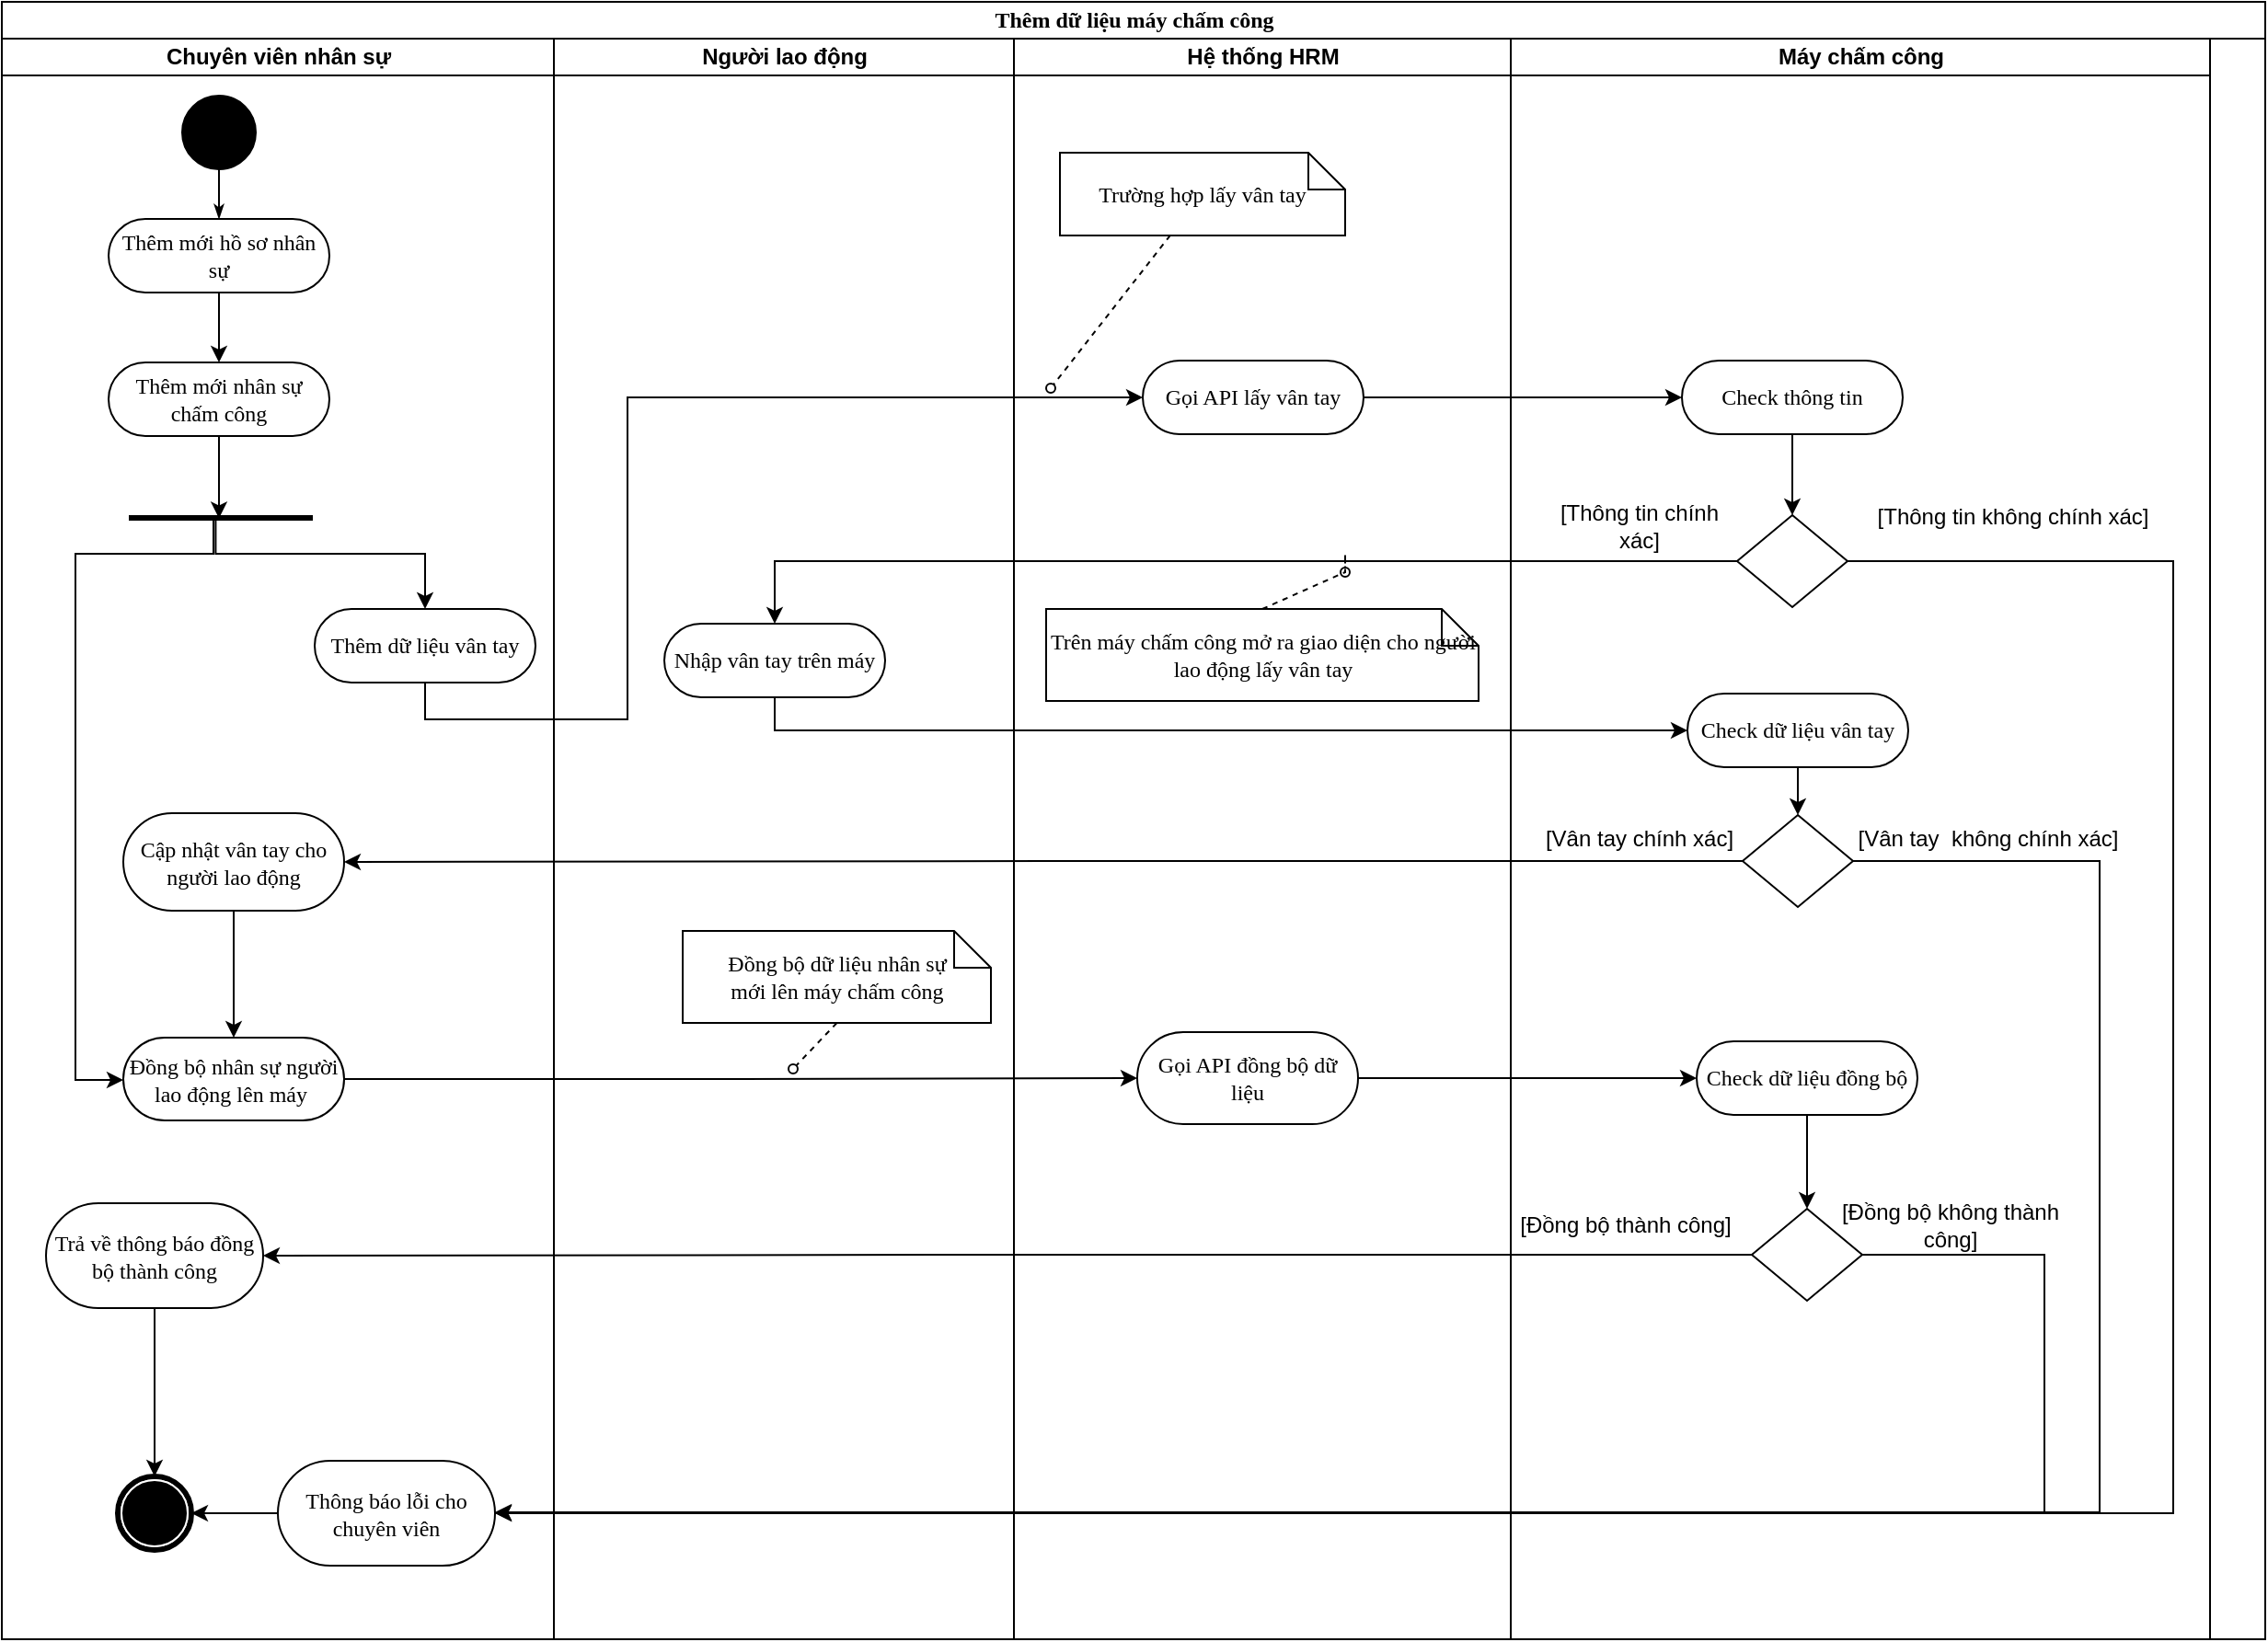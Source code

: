 <mxfile version="16.2.1" type="github" pages="3">
  <diagram id="0-UGGsQzGlZmccWo3gSc" name="Add">
    <mxGraphModel dx="1378" dy="656" grid="1" gridSize="10" guides="1" tooltips="1" connect="1" arrows="1" fold="1" page="1" pageScale="1" pageWidth="827" pageHeight="1169" math="0" shadow="0">
      <root>
        <mxCell id="qMKijY36MhwKj8h1XEW6-0" />
        <mxCell id="qMKijY36MhwKj8h1XEW6-1" parent="qMKijY36MhwKj8h1XEW6-0" />
        <mxCell id="2c7el1293vIFj7M8IKWv-0" value="Thêm dữ liệu máy chấm công" style="swimlane;html=1;childLayout=stackLayout;startSize=20;rounded=0;shadow=0;comic=0;labelBackgroundColor=none;strokeWidth=1;fontFamily=Verdana;fontSize=12;align=center;" vertex="1" parent="qMKijY36MhwKj8h1XEW6-1">
          <mxGeometry x="50" y="30" width="1230" height="890" as="geometry" />
        </mxCell>
        <mxCell id="2c7el1293vIFj7M8IKWv-1" value="Chuyên viên nhân sự" style="swimlane;html=1;startSize=20;" vertex="1" parent="2c7el1293vIFj7M8IKWv-0">
          <mxGeometry y="20" width="300" height="870" as="geometry" />
        </mxCell>
        <mxCell id="2c7el1293vIFj7M8IKWv-35" value="" style="ellipse;whiteSpace=wrap;html=1;rounded=0;shadow=0;comic=0;labelBackgroundColor=none;strokeWidth=1;fillColor=#000000;fontFamily=Verdana;fontSize=12;align=center;" vertex="1" parent="2c7el1293vIFj7M8IKWv-1">
          <mxGeometry x="98" y="31" width="40" height="40" as="geometry" />
        </mxCell>
        <mxCell id="2c7el1293vIFj7M8IKWv-64" style="edgeStyle=orthogonalEdgeStyle;rounded=0;orthogonalLoop=1;jettySize=auto;html=1;entryX=0.5;entryY=0;entryDx=0;entryDy=0;" edge="1" parent="2c7el1293vIFj7M8IKWv-1" source="2c7el1293vIFj7M8IKWv-36" target="2c7el1293vIFj7M8IKWv-63">
          <mxGeometry relative="1" as="geometry" />
        </mxCell>
        <mxCell id="2c7el1293vIFj7M8IKWv-36" value="Thêm mới hồ sơ nhân sự" style="rounded=1;whiteSpace=wrap;html=1;shadow=0;comic=0;labelBackgroundColor=none;strokeWidth=1;fontFamily=Verdana;fontSize=12;align=center;arcSize=50;" vertex="1" parent="2c7el1293vIFj7M8IKWv-1">
          <mxGeometry x="58" y="98" width="120" height="40" as="geometry" />
        </mxCell>
        <mxCell id="2c7el1293vIFj7M8IKWv-34" style="edgeStyle=orthogonalEdgeStyle;rounded=0;html=1;labelBackgroundColor=none;startArrow=none;startFill=0;startSize=5;endArrow=classicThin;endFill=1;endSize=5;jettySize=auto;orthogonalLoop=1;strokeWidth=1;fontFamily=Verdana;fontSize=12" edge="1" parent="2c7el1293vIFj7M8IKWv-1" source="2c7el1293vIFj7M8IKWv-35" target="2c7el1293vIFj7M8IKWv-36">
          <mxGeometry relative="1" as="geometry" />
        </mxCell>
        <mxCell id="I70B5gRinSRYeHbSVZLM-3" style="edgeStyle=orthogonalEdgeStyle;rounded=0;orthogonalLoop=1;jettySize=auto;html=1;entryX=0.49;entryY=0.714;entryDx=0;entryDy=0;entryPerimeter=0;labelBackgroundColor=none;labelBorderColor=none;" edge="1" parent="2c7el1293vIFj7M8IKWv-1" source="2c7el1293vIFj7M8IKWv-63" target="HSwUV9XWWr3Dz0N6sbyV-0">
          <mxGeometry relative="1" as="geometry" />
        </mxCell>
        <mxCell id="2c7el1293vIFj7M8IKWv-63" value="Thêm mới nhân sự chấm công" style="rounded=1;whiteSpace=wrap;html=1;shadow=0;comic=0;labelBackgroundColor=none;strokeWidth=1;fontFamily=Verdana;fontSize=12;align=center;arcSize=50;" vertex="1" parent="2c7el1293vIFj7M8IKWv-1">
          <mxGeometry x="58" y="176" width="120" height="40" as="geometry" />
        </mxCell>
        <mxCell id="2c7el1293vIFj7M8IKWv-50" value="" style="shape=mxgraph.bpmn.shape;html=1;verticalLabelPosition=bottom;labelBackgroundColor=#ffffff;verticalAlign=top;perimeter=ellipsePerimeter;outline=end;symbol=terminate;rounded=0;shadow=0;comic=0;strokeWidth=1;fontFamily=Verdana;fontSize=12;align=center;" vertex="1" parent="2c7el1293vIFj7M8IKWv-1">
          <mxGeometry x="63" y="781.5" width="40" height="40" as="geometry" />
        </mxCell>
        <mxCell id="2c7el1293vIFj7M8IKWv-175" value="Đồng bộ nhân sự người lao động lên máy&amp;nbsp;" style="rounded=1;whiteSpace=wrap;html=1;shadow=0;comic=0;labelBackgroundColor=none;strokeWidth=1;fontFamily=Verdana;fontSize=12;align=center;arcSize=50;" vertex="1" parent="2c7el1293vIFj7M8IKWv-1">
          <mxGeometry x="66" y="543" width="120" height="45" as="geometry" />
        </mxCell>
        <mxCell id="2c7el1293vIFj7M8IKWv-207" style="edgeStyle=orthogonalEdgeStyle;rounded=0;orthogonalLoop=1;jettySize=auto;html=1;" edge="1" parent="2c7el1293vIFj7M8IKWv-1" source="2c7el1293vIFj7M8IKWv-192" target="2c7el1293vIFj7M8IKWv-50">
          <mxGeometry relative="1" as="geometry" />
        </mxCell>
        <mxCell id="2c7el1293vIFj7M8IKWv-192" value="Trả về thông báo đồng bộ thành công" style="rounded=1;whiteSpace=wrap;html=1;shadow=0;comic=0;labelBackgroundColor=none;strokeWidth=1;fontFamily=Verdana;fontSize=12;align=center;arcSize=50;" vertex="1" parent="2c7el1293vIFj7M8IKWv-1">
          <mxGeometry x="24" y="633" width="118" height="57" as="geometry" />
        </mxCell>
        <mxCell id="2c7el1293vIFj7M8IKWv-196" style="edgeStyle=orthogonalEdgeStyle;rounded=0;orthogonalLoop=1;jettySize=auto;html=1;" edge="1" parent="2c7el1293vIFj7M8IKWv-1" source="2c7el1293vIFj7M8IKWv-194" target="2c7el1293vIFj7M8IKWv-175">
          <mxGeometry relative="1" as="geometry" />
        </mxCell>
        <mxCell id="2c7el1293vIFj7M8IKWv-194" value="Cập nhật vân tay cho người lao động" style="rounded=1;whiteSpace=wrap;html=1;shadow=0;comic=0;labelBackgroundColor=none;strokeWidth=1;fontFamily=Verdana;fontSize=12;align=center;arcSize=50;" vertex="1" parent="2c7el1293vIFj7M8IKWv-1">
          <mxGeometry x="66" y="421" width="120" height="53" as="geometry" />
        </mxCell>
        <mxCell id="2c7el1293vIFj7M8IKWv-206" style="edgeStyle=orthogonalEdgeStyle;rounded=0;orthogonalLoop=1;jettySize=auto;html=1;entryX=1;entryY=0.5;entryDx=0;entryDy=0;" edge="1" parent="2c7el1293vIFj7M8IKWv-1" source="2c7el1293vIFj7M8IKWv-198" target="2c7el1293vIFj7M8IKWv-50">
          <mxGeometry relative="1" as="geometry" />
        </mxCell>
        <mxCell id="2c7el1293vIFj7M8IKWv-198" value="Thông báo lỗi cho chuyên viên" style="rounded=1;whiteSpace=wrap;html=1;shadow=0;comic=0;labelBackgroundColor=none;strokeWidth=1;fontFamily=Verdana;fontSize=12;align=center;arcSize=50;" vertex="1" parent="2c7el1293vIFj7M8IKWv-1">
          <mxGeometry x="150" y="773" width="118" height="57" as="geometry" />
        </mxCell>
        <mxCell id="I70B5gRinSRYeHbSVZLM-1" style="edgeStyle=orthogonalEdgeStyle;rounded=0;orthogonalLoop=1;jettySize=auto;html=1;labelBackgroundColor=none;labelBorderColor=none;exitX=0.472;exitY=0.485;exitDx=0;exitDy=0;exitPerimeter=0;" edge="1" parent="2c7el1293vIFj7M8IKWv-1" source="HSwUV9XWWr3Dz0N6sbyV-0" target="I70B5gRinSRYeHbSVZLM-0">
          <mxGeometry relative="1" as="geometry">
            <mxPoint x="130" y="290" as="sourcePoint" />
            <Array as="points">
              <mxPoint x="117" y="280" />
              <mxPoint x="230" y="280" />
            </Array>
          </mxGeometry>
        </mxCell>
        <mxCell id="I70B5gRinSRYeHbSVZLM-2" style="edgeStyle=orthogonalEdgeStyle;rounded=0;orthogonalLoop=1;jettySize=auto;html=1;labelBackgroundColor=none;labelBorderColor=none;exitX=0.445;exitY=1;exitDx=0;exitDy=0;exitPerimeter=0;" edge="1" parent="2c7el1293vIFj7M8IKWv-1" source="HSwUV9XWWr3Dz0N6sbyV-0" target="2c7el1293vIFj7M8IKWv-175">
          <mxGeometry relative="1" as="geometry">
            <Array as="points">
              <mxPoint x="115" y="280" />
              <mxPoint x="40" y="280" />
              <mxPoint x="40" y="566" />
            </Array>
          </mxGeometry>
        </mxCell>
        <mxCell id="HSwUV9XWWr3Dz0N6sbyV-0" value="" style="line;strokeWidth=3;fillColor=none;align=left;verticalAlign=middle;spacingTop=-1;spacingLeft=3;spacingRight=3;rotatable=0;labelPosition=right;points=[];portConstraint=eastwest;" vertex="1" parent="2c7el1293vIFj7M8IKWv-1">
          <mxGeometry x="69" y="260" width="100" height="1" as="geometry" />
        </mxCell>
        <mxCell id="I70B5gRinSRYeHbSVZLM-0" value="Thêm dữ liệu vân tay" style="rounded=1;whiteSpace=wrap;html=1;shadow=0;comic=0;labelBackgroundColor=none;strokeWidth=1;fontFamily=Verdana;fontSize=12;align=center;arcSize=50;" vertex="1" parent="2c7el1293vIFj7M8IKWv-1">
          <mxGeometry x="170" y="310" width="120" height="40" as="geometry" />
        </mxCell>
        <mxCell id="2c7el1293vIFj7M8IKWv-33" value="Người lao động" style="swimlane;html=1;startSize=20;" vertex="1" parent="2c7el1293vIFj7M8IKWv-0">
          <mxGeometry x="300" y="20" width="250" height="870" as="geometry" />
        </mxCell>
        <mxCell id="2c7el1293vIFj7M8IKWv-150" value="Nhập vân tay trên máy" style="rounded=1;whiteSpace=wrap;html=1;shadow=0;comic=0;labelBackgroundColor=none;strokeWidth=1;fontFamily=Verdana;fontSize=12;align=center;arcSize=50;" vertex="1" parent="2c7el1293vIFj7M8IKWv-33">
          <mxGeometry x="60" y="318" width="120" height="40" as="geometry" />
        </mxCell>
        <mxCell id="2c7el1293vIFj7M8IKWv-186" value="Đồng bộ dữ liệu nhân sự &lt;br&gt;mới lên máy chấm công" style="shape=note;whiteSpace=wrap;html=1;rounded=0;shadow=0;comic=0;labelBackgroundColor=none;strokeWidth=1;fontFamily=Verdana;fontSize=12;align=center;size=20;" vertex="1" parent="2c7el1293vIFj7M8IKWv-33">
          <mxGeometry x="70" y="485" width="167.5" height="50" as="geometry" />
        </mxCell>
        <mxCell id="2c7el1293vIFj7M8IKWv-65" value="Hệ thống HRM" style="swimlane;html=1;startSize=20;" vertex="1" parent="2c7el1293vIFj7M8IKWv-0">
          <mxGeometry x="550" y="20" width="270" height="870" as="geometry" />
        </mxCell>
        <mxCell id="2c7el1293vIFj7M8IKWv-78" value="Gọi API lấy vân tay" style="rounded=1;whiteSpace=wrap;html=1;shadow=0;comic=0;labelBackgroundColor=none;strokeWidth=1;fontFamily=Verdana;fontSize=12;align=center;arcSize=50;" vertex="1" parent="2c7el1293vIFj7M8IKWv-65">
          <mxGeometry x="70" y="175" width="120" height="40" as="geometry" />
        </mxCell>
        <mxCell id="2c7el1293vIFj7M8IKWv-93" value="Trường hợp lấy vân tay" style="shape=note;whiteSpace=wrap;html=1;rounded=0;shadow=0;comic=0;labelBackgroundColor=none;strokeWidth=1;fontFamily=Verdana;fontSize=12;align=center;size=20;" vertex="1" parent="2c7el1293vIFj7M8IKWv-65">
          <mxGeometry x="25" y="62" width="155" height="45" as="geometry" />
        </mxCell>
        <mxCell id="2c7el1293vIFj7M8IKWv-162" value="Trên máy chấm công mở ra giao diện cho người lao động lấy vân tay" style="shape=note;whiteSpace=wrap;html=1;rounded=0;shadow=0;comic=0;labelBackgroundColor=none;strokeWidth=1;fontFamily=Verdana;fontSize=12;align=center;size=20;" vertex="1" parent="2c7el1293vIFj7M8IKWv-65">
          <mxGeometry x="17.5" y="310" width="235" height="50" as="geometry" />
        </mxCell>
        <mxCell id="2c7el1293vIFj7M8IKWv-179" value="Gọi API đồng bộ dữ liệu" style="rounded=1;whiteSpace=wrap;html=1;shadow=0;comic=0;labelBackgroundColor=none;strokeWidth=1;fontFamily=Verdana;fontSize=12;align=center;arcSize=50;" vertex="1" parent="2c7el1293vIFj7M8IKWv-65">
          <mxGeometry x="67" y="540" width="120" height="50" as="geometry" />
        </mxCell>
        <mxCell id="2c7el1293vIFj7M8IKWv-92" style="edgeStyle=orthogonalEdgeStyle;rounded=0;orthogonalLoop=1;jettySize=auto;html=1;entryX=0;entryY=0.5;entryDx=0;entryDy=0;exitX=0.5;exitY=1;exitDx=0;exitDy=0;" edge="1" parent="2c7el1293vIFj7M8IKWv-0" source="I70B5gRinSRYeHbSVZLM-0" target="2c7el1293vIFj7M8IKWv-78">
          <mxGeometry relative="1" as="geometry">
            <Array as="points">
              <mxPoint x="230" y="390" />
              <mxPoint x="340" y="390" />
              <mxPoint x="340" y="215" />
            </Array>
          </mxGeometry>
        </mxCell>
        <mxCell id="2c7el1293vIFj7M8IKWv-148" style="edgeStyle=orthogonalEdgeStyle;rounded=0;orthogonalLoop=1;jettySize=auto;html=1;entryX=0;entryY=0.5;entryDx=0;entryDy=0;" edge="1" parent="2c7el1293vIFj7M8IKWv-0" source="2c7el1293vIFj7M8IKWv-78" target="2c7el1293vIFj7M8IKWv-146">
          <mxGeometry relative="1" as="geometry" />
        </mxCell>
        <mxCell id="2c7el1293vIFj7M8IKWv-151" style="edgeStyle=orthogonalEdgeStyle;rounded=0;orthogonalLoop=1;jettySize=auto;html=1;entryX=0.5;entryY=0;entryDx=0;entryDy=0;" edge="1" parent="2c7el1293vIFj7M8IKWv-0" source="2c7el1293vIFj7M8IKWv-147" target="2c7el1293vIFj7M8IKWv-150">
          <mxGeometry relative="1" as="geometry">
            <mxPoint x="480" y="365" as="targetPoint" />
          </mxGeometry>
        </mxCell>
        <mxCell id="2c7el1293vIFj7M8IKWv-168" style="edgeStyle=orthogonalEdgeStyle;rounded=0;orthogonalLoop=1;jettySize=auto;html=1;" edge="1" parent="2c7el1293vIFj7M8IKWv-0" source="2c7el1293vIFj7M8IKWv-164" target="2c7el1293vIFj7M8IKWv-194">
          <mxGeometry relative="1" as="geometry">
            <mxPoint x="190" y="467" as="targetPoint" />
          </mxGeometry>
        </mxCell>
        <mxCell id="2c7el1293vIFj7M8IKWv-172" style="edgeStyle=orthogonalEdgeStyle;rounded=0;orthogonalLoop=1;jettySize=auto;html=1;exitX=1;exitY=0.5;exitDx=0;exitDy=0;" edge="1" parent="2c7el1293vIFj7M8IKWv-0" source="2c7el1293vIFj7M8IKWv-164">
          <mxGeometry relative="1" as="geometry">
            <mxPoint x="268" y="821" as="targetPoint" />
            <Array as="points">
              <mxPoint x="1140" y="467" />
              <mxPoint x="1140" y="821" />
              <mxPoint x="268" y="821" />
            </Array>
          </mxGeometry>
        </mxCell>
        <mxCell id="2c7el1293vIFj7M8IKWv-180" style="edgeStyle=orthogonalEdgeStyle;rounded=0;orthogonalLoop=1;jettySize=auto;html=1;entryX=0;entryY=0.5;entryDx=0;entryDy=0;" edge="1" parent="2c7el1293vIFj7M8IKWv-0" source="2c7el1293vIFj7M8IKWv-175" target="2c7el1293vIFj7M8IKWv-179">
          <mxGeometry relative="1" as="geometry" />
        </mxCell>
        <mxCell id="2c7el1293vIFj7M8IKWv-183" style="edgeStyle=orthogonalEdgeStyle;rounded=0;orthogonalLoop=1;jettySize=auto;html=1;" edge="1" parent="2c7el1293vIFj7M8IKWv-0" source="2c7el1293vIFj7M8IKWv-179" target="2c7el1293vIFj7M8IKWv-181">
          <mxGeometry relative="1" as="geometry" />
        </mxCell>
        <mxCell id="2c7el1293vIFj7M8IKWv-79" value="Máy chấm công" style="swimlane;html=1;startSize=20;" vertex="1" parent="2c7el1293vIFj7M8IKWv-0">
          <mxGeometry x="820" y="20" width="380" height="870" as="geometry" />
        </mxCell>
        <mxCell id="2c7el1293vIFj7M8IKWv-149" style="edgeStyle=orthogonalEdgeStyle;rounded=0;orthogonalLoop=1;jettySize=auto;html=1;" edge="1" parent="2c7el1293vIFj7M8IKWv-79" source="2c7el1293vIFj7M8IKWv-146" target="2c7el1293vIFj7M8IKWv-147">
          <mxGeometry relative="1" as="geometry" />
        </mxCell>
        <mxCell id="2c7el1293vIFj7M8IKWv-146" value="Check thông tin" style="rounded=1;whiteSpace=wrap;html=1;shadow=0;comic=0;labelBackgroundColor=none;strokeWidth=1;fontFamily=Verdana;fontSize=12;align=center;arcSize=50;" vertex="1" parent="2c7el1293vIFj7M8IKWv-79">
          <mxGeometry x="93" y="175" width="120" height="40" as="geometry" />
        </mxCell>
        <mxCell id="2c7el1293vIFj7M8IKWv-147" value="" style="rhombus;whiteSpace=wrap;html=1;" vertex="1" parent="2c7el1293vIFj7M8IKWv-79">
          <mxGeometry x="123" y="259" width="60" height="50" as="geometry" />
        </mxCell>
        <mxCell id="2c7el1293vIFj7M8IKWv-153" value="[Thông tin chính xác]" style="text;html=1;strokeColor=none;fillColor=none;align=center;verticalAlign=middle;whiteSpace=wrap;rounded=0;" vertex="1" parent="2c7el1293vIFj7M8IKWv-79">
          <mxGeometry x="17" y="250" width="106" height="30" as="geometry" />
        </mxCell>
        <mxCell id="2c7el1293vIFj7M8IKWv-159" value="[Thông tin không chính xác]" style="text;html=1;strokeColor=none;fillColor=none;align=center;verticalAlign=middle;whiteSpace=wrap;rounded=0;" vertex="1" parent="2c7el1293vIFj7M8IKWv-79">
          <mxGeometry x="196" y="240" width="154" height="40" as="geometry" />
        </mxCell>
        <mxCell id="2c7el1293vIFj7M8IKWv-165" style="edgeStyle=orthogonalEdgeStyle;rounded=0;orthogonalLoop=1;jettySize=auto;html=1;" edge="1" parent="2c7el1293vIFj7M8IKWv-79" source="2c7el1293vIFj7M8IKWv-160" target="2c7el1293vIFj7M8IKWv-164">
          <mxGeometry relative="1" as="geometry" />
        </mxCell>
        <mxCell id="2c7el1293vIFj7M8IKWv-160" value="Check dữ liệu vân tay" style="rounded=1;whiteSpace=wrap;html=1;shadow=0;comic=0;labelBackgroundColor=none;strokeWidth=1;fontFamily=Verdana;fontSize=12;align=center;arcSize=50;" vertex="1" parent="2c7el1293vIFj7M8IKWv-79">
          <mxGeometry x="96" y="356" width="120" height="40" as="geometry" />
        </mxCell>
        <mxCell id="2c7el1293vIFj7M8IKWv-164" value="" style="rhombus;whiteSpace=wrap;html=1;" vertex="1" parent="2c7el1293vIFj7M8IKWv-79">
          <mxGeometry x="126" y="422" width="60" height="50" as="geometry" />
        </mxCell>
        <mxCell id="2c7el1293vIFj7M8IKWv-190" style="edgeStyle=orthogonalEdgeStyle;rounded=0;orthogonalLoop=1;jettySize=auto;html=1;" edge="1" parent="2c7el1293vIFj7M8IKWv-79" source="2c7el1293vIFj7M8IKWv-181" target="2c7el1293vIFj7M8IKWv-188">
          <mxGeometry relative="1" as="geometry" />
        </mxCell>
        <mxCell id="2c7el1293vIFj7M8IKWv-181" value="Check dữ liệu đồng bộ" style="rounded=1;whiteSpace=wrap;html=1;shadow=0;comic=0;labelBackgroundColor=none;strokeWidth=1;fontFamily=Verdana;fontSize=12;align=center;arcSize=50;" vertex="1" parent="2c7el1293vIFj7M8IKWv-79">
          <mxGeometry x="101" y="545" width="120" height="40" as="geometry" />
        </mxCell>
        <mxCell id="2c7el1293vIFj7M8IKWv-169" value="[Vân tay chính xác]" style="text;html=1;strokeColor=none;fillColor=none;align=center;verticalAlign=middle;whiteSpace=wrap;rounded=0;" vertex="1" parent="2c7el1293vIFj7M8IKWv-79">
          <mxGeometry x="15" y="420" width="110" height="30" as="geometry" />
        </mxCell>
        <mxCell id="2c7el1293vIFj7M8IKWv-173" value="[Vân tay&amp;nbsp; không chính xác]" style="text;html=1;strokeColor=none;fillColor=none;align=center;verticalAlign=middle;whiteSpace=wrap;rounded=0;" vertex="1" parent="2c7el1293vIFj7M8IKWv-79">
          <mxGeometry x="186" y="420" width="147" height="30" as="geometry" />
        </mxCell>
        <mxCell id="2c7el1293vIFj7M8IKWv-188" value="" style="rhombus;whiteSpace=wrap;html=1;" vertex="1" parent="2c7el1293vIFj7M8IKWv-79">
          <mxGeometry x="131" y="636" width="60" height="50" as="geometry" />
        </mxCell>
        <mxCell id="2c7el1293vIFj7M8IKWv-197" value="[Đồng bộ thành công]" style="text;html=1;strokeColor=none;fillColor=none;align=center;verticalAlign=middle;whiteSpace=wrap;rounded=0;" vertex="1" parent="2c7el1293vIFj7M8IKWv-79">
          <mxGeometry y="630" width="125" height="30" as="geometry" />
        </mxCell>
        <mxCell id="2c7el1293vIFj7M8IKWv-200" value="[Đồng bộ không thành công]" style="text;html=1;strokeColor=none;fillColor=none;align=center;verticalAlign=middle;whiteSpace=wrap;rounded=0;" vertex="1" parent="2c7el1293vIFj7M8IKWv-79">
          <mxGeometry x="170" y="630" width="138" height="30" as="geometry" />
        </mxCell>
        <mxCell id="2c7el1293vIFj7M8IKWv-191" style="edgeStyle=orthogonalEdgeStyle;rounded=0;orthogonalLoop=1;jettySize=auto;html=1;exitX=0;exitY=0.5;exitDx=0;exitDy=0;entryX=1;entryY=0.5;entryDx=0;entryDy=0;" edge="1" parent="2c7el1293vIFj7M8IKWv-0" source="2c7el1293vIFj7M8IKWv-188" target="2c7el1293vIFj7M8IKWv-192">
          <mxGeometry relative="1" as="geometry">
            <mxPoint x="956" y="702" as="sourcePoint" />
            <mxPoint x="240" y="702" as="targetPoint" />
          </mxGeometry>
        </mxCell>
        <mxCell id="2c7el1293vIFj7M8IKWv-195" style="edgeStyle=orthogonalEdgeStyle;rounded=0;orthogonalLoop=1;jettySize=auto;html=1;entryX=0;entryY=0.5;entryDx=0;entryDy=0;" edge="1" parent="2c7el1293vIFj7M8IKWv-0" source="2c7el1293vIFj7M8IKWv-150" target="2c7el1293vIFj7M8IKWv-160">
          <mxGeometry relative="1" as="geometry">
            <Array as="points">
              <mxPoint x="420" y="396" />
            </Array>
          </mxGeometry>
        </mxCell>
        <mxCell id="2c7el1293vIFj7M8IKWv-199" style="edgeStyle=orthogonalEdgeStyle;rounded=0;orthogonalLoop=1;jettySize=auto;html=1;entryX=1;entryY=0.5;entryDx=0;entryDy=0;exitX=1;exitY=0.5;exitDx=0;exitDy=0;" edge="1" parent="2c7el1293vIFj7M8IKWv-0" source="2c7el1293vIFj7M8IKWv-188" target="2c7el1293vIFj7M8IKWv-198">
          <mxGeometry relative="1" as="geometry">
            <mxPoint x="1011" y="680" as="sourcePoint" />
            <mxPoint x="268" y="839.5" as="targetPoint" />
            <Array as="points">
              <mxPoint x="1110" y="681" />
              <mxPoint x="1110" y="821" />
            </Array>
          </mxGeometry>
        </mxCell>
        <mxCell id="2c7el1293vIFj7M8IKWv-205" style="edgeStyle=orthogonalEdgeStyle;rounded=0;orthogonalLoop=1;jettySize=auto;html=1;entryX=1;entryY=0.5;entryDx=0;entryDy=0;" edge="1" parent="2c7el1293vIFj7M8IKWv-0" source="2c7el1293vIFj7M8IKWv-147" target="2c7el1293vIFj7M8IKWv-198">
          <mxGeometry relative="1" as="geometry">
            <Array as="points">
              <mxPoint x="1180" y="304" />
              <mxPoint x="1180" y="822" />
            </Array>
          </mxGeometry>
        </mxCell>
        <mxCell id="2c7el1293vIFj7M8IKWv-94" style="edgeStyle=none;rounded=0;html=1;dashed=1;labelBackgroundColor=none;startArrow=none;startFill=0;startSize=5;endArrow=oval;endFill=0;endSize=5;jettySize=auto;orthogonalLoop=1;strokeWidth=1;fontFamily=Verdana;fontSize=12" edge="1" parent="qMKijY36MhwKj8h1XEW6-1" source="2c7el1293vIFj7M8IKWv-93">
          <mxGeometry relative="1" as="geometry">
            <mxPoint x="466.964" y="700" as="sourcePoint" />
            <mxPoint x="620" y="240" as="targetPoint" />
          </mxGeometry>
        </mxCell>
        <mxCell id="2c7el1293vIFj7M8IKWv-163" style="edgeStyle=none;rounded=0;html=1;dashed=1;labelBackgroundColor=none;startArrow=none;startFill=0;startSize=5;endArrow=oval;endFill=0;endSize=5;jettySize=auto;orthogonalLoop=1;strokeWidth=1;fontFamily=Verdana;fontSize=12;exitX=0.5;exitY=0;exitDx=0;exitDy=0;exitPerimeter=0;" edge="1" parent="qMKijY36MhwKj8h1XEW6-1" source="2c7el1293vIFj7M8IKWv-162">
          <mxGeometry relative="1" as="geometry">
            <mxPoint x="621.512" y="215" as="sourcePoint" />
            <mxPoint x="780" y="340" as="targetPoint" />
            <Array as="points">
              <mxPoint x="780" y="340" />
              <mxPoint x="780" y="330" />
            </Array>
          </mxGeometry>
        </mxCell>
        <mxCell id="2c7el1293vIFj7M8IKWv-187" style="edgeStyle=none;rounded=0;html=1;dashed=1;labelBackgroundColor=none;startArrow=none;startFill=0;startSize=5;endArrow=oval;endFill=0;endSize=5;jettySize=auto;orthogonalLoop=1;strokeWidth=1;fontFamily=Verdana;fontSize=12;exitX=0.5;exitY=1;exitDx=0;exitDy=0;exitPerimeter=0;" edge="1" parent="qMKijY36MhwKj8h1XEW6-1" source="2c7el1293vIFj7M8IKWv-186">
          <mxGeometry relative="1" as="geometry">
            <mxPoint x="694.905" y="167" as="sourcePoint" />
            <mxPoint x="480" y="610" as="targetPoint" />
          </mxGeometry>
        </mxCell>
      </root>
    </mxGraphModel>
  </diagram>
  <diagram name="Update" id="gh6A2HyeAhofqZv1ftkq">
    <mxGraphModel dx="1378" dy="656" grid="1" gridSize="10" guides="1" tooltips="1" connect="1" arrows="1" fold="1" page="1" pageScale="1" pageWidth="827" pageHeight="1169" math="0" shadow="0">
      <root>
        <mxCell id="W2hb2oKxfOkggVbydbIJ-0" />
        <mxCell id="W2hb2oKxfOkggVbydbIJ-1" parent="W2hb2oKxfOkggVbydbIJ-0" />
        <mxCell id="W2hb2oKxfOkggVbydbIJ-2" value="Cập nhật dữ liệu" style="swimlane;html=1;childLayout=stackLayout;startSize=20;rounded=0;shadow=0;comic=0;labelBackgroundColor=none;strokeWidth=1;fontFamily=Verdana;fontSize=12;align=center;" vertex="1" parent="W2hb2oKxfOkggVbydbIJ-1">
          <mxGeometry x="51" y="30" width="1230" height="890" as="geometry" />
        </mxCell>
        <mxCell id="W2hb2oKxfOkggVbydbIJ-3" value="Chuyên viên nhân sự" style="swimlane;html=1;startSize=20;" vertex="1" parent="W2hb2oKxfOkggVbydbIJ-2">
          <mxGeometry y="20" width="300" height="870" as="geometry" />
        </mxCell>
        <mxCell id="pjEj2SeWSe87UmPdetPg-3" style="edgeStyle=orthogonalEdgeStyle;rounded=0;orthogonalLoop=1;jettySize=auto;html=1;entryX=0.5;entryY=0;entryDx=0;entryDy=0;labelBackgroundColor=none;labelBorderColor=none;" edge="1" parent="W2hb2oKxfOkggVbydbIJ-3" source="W2hb2oKxfOkggVbydbIJ-4" target="pjEj2SeWSe87UmPdetPg-0">
          <mxGeometry relative="1" as="geometry" />
        </mxCell>
        <mxCell id="W2hb2oKxfOkggVbydbIJ-4" value="" style="ellipse;whiteSpace=wrap;html=1;rounded=0;shadow=0;comic=0;labelBackgroundColor=none;strokeWidth=1;fillColor=#000000;fontFamily=Verdana;fontSize=12;align=center;" vertex="1" parent="W2hb2oKxfOkggVbydbIJ-3">
          <mxGeometry x="100" y="32" width="40" height="40" as="geometry" />
        </mxCell>
        <mxCell id="W2hb2oKxfOkggVbydbIJ-5" style="edgeStyle=orthogonalEdgeStyle;rounded=0;orthogonalLoop=1;jettySize=auto;html=1;entryX=0.5;entryY=0;entryDx=0;entryDy=0;exitX=0.49;exitY=0;exitDx=0;exitDy=0;exitPerimeter=0;" edge="1" parent="W2hb2oKxfOkggVbydbIJ-3" source="E4rGjSn-3y0rLHcTx1XE-1" target="W2hb2oKxfOkggVbydbIJ-8">
          <mxGeometry relative="1" as="geometry">
            <mxPoint x="129" y="160" as="sourcePoint" />
            <Array as="points">
              <mxPoint x="119" y="180" />
              <mxPoint x="220" y="180" />
            </Array>
          </mxGeometry>
        </mxCell>
        <mxCell id="W2hb2oKxfOkggVbydbIJ-8" value="Thêm dữ liệu vân tay" style="rounded=1;whiteSpace=wrap;html=1;shadow=0;comic=0;labelBackgroundColor=none;strokeWidth=1;fontFamily=Verdana;fontSize=12;align=center;arcSize=50;" vertex="1" parent="W2hb2oKxfOkggVbydbIJ-3">
          <mxGeometry x="160" y="215" width="120" height="40" as="geometry" />
        </mxCell>
        <mxCell id="W2hb2oKxfOkggVbydbIJ-9" value="" style="shape=mxgraph.bpmn.shape;html=1;verticalLabelPosition=bottom;labelBackgroundColor=#ffffff;verticalAlign=top;perimeter=ellipsePerimeter;outline=end;symbol=terminate;rounded=0;shadow=0;comic=0;strokeWidth=1;fontFamily=Verdana;fontSize=12;align=center;" vertex="1" parent="W2hb2oKxfOkggVbydbIJ-3">
          <mxGeometry x="71" y="781.5" width="40" height="40" as="geometry" />
        </mxCell>
        <mxCell id="W2hb2oKxfOkggVbydbIJ-10" value="Đồng bộ nhân sự người lao động lên máy&amp;nbsp;" style="rounded=1;whiteSpace=wrap;html=1;shadow=0;comic=0;labelBackgroundColor=none;strokeWidth=1;fontFamily=Verdana;fontSize=12;align=center;arcSize=50;" vertex="1" parent="W2hb2oKxfOkggVbydbIJ-3">
          <mxGeometry x="52" y="544" width="148" height="66" as="geometry" />
        </mxCell>
        <mxCell id="W2hb2oKxfOkggVbydbIJ-11" style="edgeStyle=orthogonalEdgeStyle;rounded=0;orthogonalLoop=1;jettySize=auto;html=1;" edge="1" parent="W2hb2oKxfOkggVbydbIJ-3" source="W2hb2oKxfOkggVbydbIJ-12" target="W2hb2oKxfOkggVbydbIJ-9">
          <mxGeometry relative="1" as="geometry" />
        </mxCell>
        <mxCell id="W2hb2oKxfOkggVbydbIJ-12" value="Trả về thông báo đồng bộ thành công" style="rounded=1;whiteSpace=wrap;html=1;shadow=0;comic=0;labelBackgroundColor=none;strokeWidth=1;fontFamily=Verdana;fontSize=12;align=center;arcSize=50;" vertex="1" parent="W2hb2oKxfOkggVbydbIJ-3">
          <mxGeometry x="24" y="633" width="136" height="57" as="geometry" />
        </mxCell>
        <mxCell id="W2hb2oKxfOkggVbydbIJ-13" style="edgeStyle=orthogonalEdgeStyle;rounded=0;orthogonalLoop=1;jettySize=auto;html=1;" edge="1" parent="W2hb2oKxfOkggVbydbIJ-3" source="W2hb2oKxfOkggVbydbIJ-14" target="W2hb2oKxfOkggVbydbIJ-10">
          <mxGeometry relative="1" as="geometry" />
        </mxCell>
        <mxCell id="W2hb2oKxfOkggVbydbIJ-14" value="Cập nhật vân tay cho người lao động" style="rounded=1;whiteSpace=wrap;html=1;shadow=0;comic=0;labelBackgroundColor=none;strokeWidth=1;fontFamily=Verdana;fontSize=12;align=center;arcSize=50;" vertex="1" parent="W2hb2oKxfOkggVbydbIJ-3">
          <mxGeometry x="139" y="421" width="120" height="53" as="geometry" />
        </mxCell>
        <mxCell id="W2hb2oKxfOkggVbydbIJ-15" style="edgeStyle=orthogonalEdgeStyle;rounded=0;orthogonalLoop=1;jettySize=auto;html=1;entryX=1;entryY=0.5;entryDx=0;entryDy=0;" edge="1" parent="W2hb2oKxfOkggVbydbIJ-3" source="W2hb2oKxfOkggVbydbIJ-16" target="W2hb2oKxfOkggVbydbIJ-9">
          <mxGeometry relative="1" as="geometry" />
        </mxCell>
        <mxCell id="W2hb2oKxfOkggVbydbIJ-16" value="Thông báo lỗi cho chuyên viên" style="rounded=1;whiteSpace=wrap;html=1;shadow=0;comic=0;labelBackgroundColor=none;strokeWidth=1;fontFamily=Verdana;fontSize=12;align=center;arcSize=50;" vertex="1" parent="W2hb2oKxfOkggVbydbIJ-3">
          <mxGeometry x="150" y="773" width="118" height="57" as="geometry" />
        </mxCell>
        <mxCell id="E4rGjSn-3y0rLHcTx1XE-3" style="edgeStyle=orthogonalEdgeStyle;rounded=0;orthogonalLoop=1;jettySize=auto;html=1;labelBackgroundColor=none;labelBorderColor=none;exitX=0.483;exitY=0.333;exitDx=0;exitDy=0;exitPerimeter=0;" edge="1" parent="W2hb2oKxfOkggVbydbIJ-3" source="E4rGjSn-3y0rLHcTx1XE-1">
          <mxGeometry relative="1" as="geometry">
            <mxPoint x="49" y="578" as="targetPoint" />
            <Array as="points">
              <mxPoint x="118" y="180" />
              <mxPoint x="29" y="180" />
              <mxPoint x="29" y="578" />
            </Array>
          </mxGeometry>
        </mxCell>
        <mxCell id="E4rGjSn-3y0rLHcTx1XE-1" value="" style="line;strokeWidth=3;fillColor=none;align=left;verticalAlign=middle;spacingTop=-1;spacingLeft=3;spacingRight=3;rotatable=0;labelPosition=right;points=[];portConstraint=eastwest;" vertex="1" parent="W2hb2oKxfOkggVbydbIJ-3">
          <mxGeometry x="60" y="160" width="130" height="1" as="geometry" />
        </mxCell>
        <mxCell id="pjEj2SeWSe87UmPdetPg-0" value="Cập nhật thông tin người dùng" style="rounded=1;whiteSpace=wrap;html=1;shadow=0;comic=0;labelBackgroundColor=none;strokeWidth=1;fontFamily=Verdana;fontSize=12;align=center;arcSize=50;" vertex="1" parent="W2hb2oKxfOkggVbydbIJ-3">
          <mxGeometry x="56" y="100" width="129" height="40" as="geometry" />
        </mxCell>
        <mxCell id="W2hb2oKxfOkggVbydbIJ-17" value="Người lao động" style="swimlane;html=1;startSize=20;" vertex="1" parent="W2hb2oKxfOkggVbydbIJ-2">
          <mxGeometry x="300" y="20" width="250" height="870" as="geometry" />
        </mxCell>
        <mxCell id="W2hb2oKxfOkggVbydbIJ-18" value="Nhập vân tay trên máy" style="rounded=1;whiteSpace=wrap;html=1;shadow=0;comic=0;labelBackgroundColor=none;strokeWidth=1;fontFamily=Verdana;fontSize=12;align=center;arcSize=50;" vertex="1" parent="W2hb2oKxfOkggVbydbIJ-17">
          <mxGeometry x="60" y="325" width="120" height="40" as="geometry" />
        </mxCell>
        <mxCell id="W2hb2oKxfOkggVbydbIJ-19" value="Đồng bộ dữ liệu nhân sự &lt;br&gt;mới lên máy chấm công" style="shape=note;whiteSpace=wrap;html=1;rounded=0;shadow=0;comic=0;labelBackgroundColor=none;strokeWidth=1;fontFamily=Verdana;fontSize=12;align=center;size=20;" vertex="1" parent="W2hb2oKxfOkggVbydbIJ-17">
          <mxGeometry x="70" y="485" width="167.5" height="50" as="geometry" />
        </mxCell>
        <mxCell id="W2hb2oKxfOkggVbydbIJ-20" value="Hệ thống HRM" style="swimlane;html=1;startSize=20;" vertex="1" parent="W2hb2oKxfOkggVbydbIJ-2">
          <mxGeometry x="550" y="20" width="270" height="870" as="geometry" />
        </mxCell>
        <mxCell id="W2hb2oKxfOkggVbydbIJ-21" value="Gọi API lấy vân tay" style="rounded=1;whiteSpace=wrap;html=1;shadow=0;comic=0;labelBackgroundColor=none;strokeWidth=1;fontFamily=Verdana;fontSize=12;align=center;arcSize=50;" vertex="1" parent="W2hb2oKxfOkggVbydbIJ-20">
          <mxGeometry x="70" y="214" width="120" height="40" as="geometry" />
        </mxCell>
        <mxCell id="W2hb2oKxfOkggVbydbIJ-22" value="Trường hợp lấy vân tay" style="shape=note;whiteSpace=wrap;html=1;rounded=0;shadow=0;comic=0;labelBackgroundColor=none;strokeWidth=1;fontFamily=Verdana;fontSize=12;align=center;size=20;" vertex="1" parent="W2hb2oKxfOkggVbydbIJ-20">
          <mxGeometry x="25" y="62" width="155" height="45" as="geometry" />
        </mxCell>
        <mxCell id="W2hb2oKxfOkggVbydbIJ-24" value="Gọi API đồng bộ dữ liệu" style="rounded=1;whiteSpace=wrap;html=1;shadow=0;comic=0;labelBackgroundColor=none;strokeWidth=1;fontFamily=Verdana;fontSize=12;align=center;arcSize=50;" vertex="1" parent="W2hb2oKxfOkggVbydbIJ-20">
          <mxGeometry x="67" y="552" width="120" height="50" as="geometry" />
        </mxCell>
        <mxCell id="W2hb2oKxfOkggVbydbIJ-25" style="edgeStyle=orthogonalEdgeStyle;rounded=0;orthogonalLoop=1;jettySize=auto;html=1;entryX=0;entryY=0.5;entryDx=0;entryDy=0;" edge="1" parent="W2hb2oKxfOkggVbydbIJ-2" source="W2hb2oKxfOkggVbydbIJ-8" target="W2hb2oKxfOkggVbydbIJ-21">
          <mxGeometry relative="1" as="geometry" />
        </mxCell>
        <mxCell id="W2hb2oKxfOkggVbydbIJ-26" style="edgeStyle=orthogonalEdgeStyle;rounded=0;orthogonalLoop=1;jettySize=auto;html=1;entryX=0;entryY=0.5;entryDx=0;entryDy=0;" edge="1" parent="W2hb2oKxfOkggVbydbIJ-2" source="W2hb2oKxfOkggVbydbIJ-21" target="W2hb2oKxfOkggVbydbIJ-34">
          <mxGeometry relative="1" as="geometry" />
        </mxCell>
        <mxCell id="W2hb2oKxfOkggVbydbIJ-27" style="edgeStyle=orthogonalEdgeStyle;rounded=0;orthogonalLoop=1;jettySize=auto;html=1;entryX=0.5;entryY=0;entryDx=0;entryDy=0;" edge="1" parent="W2hb2oKxfOkggVbydbIJ-2" source="W2hb2oKxfOkggVbydbIJ-35" target="W2hb2oKxfOkggVbydbIJ-18">
          <mxGeometry relative="1" as="geometry">
            <mxPoint x="480" y="365" as="targetPoint" />
          </mxGeometry>
        </mxCell>
        <mxCell id="W2hb2oKxfOkggVbydbIJ-28" style="edgeStyle=orthogonalEdgeStyle;rounded=0;orthogonalLoop=1;jettySize=auto;html=1;" edge="1" parent="W2hb2oKxfOkggVbydbIJ-2" source="W2hb2oKxfOkggVbydbIJ-40" target="W2hb2oKxfOkggVbydbIJ-14">
          <mxGeometry relative="1" as="geometry">
            <mxPoint x="190" y="467" as="targetPoint" />
          </mxGeometry>
        </mxCell>
        <mxCell id="W2hb2oKxfOkggVbydbIJ-29" style="edgeStyle=orthogonalEdgeStyle;rounded=0;orthogonalLoop=1;jettySize=auto;html=1;exitX=1;exitY=0.5;exitDx=0;exitDy=0;" edge="1" parent="W2hb2oKxfOkggVbydbIJ-2" source="W2hb2oKxfOkggVbydbIJ-40">
          <mxGeometry relative="1" as="geometry">
            <mxPoint x="268" y="821" as="targetPoint" />
            <Array as="points">
              <mxPoint x="1140" y="467" />
              <mxPoint x="1140" y="821" />
              <mxPoint x="268" y="821" />
            </Array>
          </mxGeometry>
        </mxCell>
        <mxCell id="W2hb2oKxfOkggVbydbIJ-30" style="edgeStyle=orthogonalEdgeStyle;rounded=0;orthogonalLoop=1;jettySize=auto;html=1;entryX=0;entryY=0.5;entryDx=0;entryDy=0;" edge="1" parent="W2hb2oKxfOkggVbydbIJ-2" source="W2hb2oKxfOkggVbydbIJ-10" target="W2hb2oKxfOkggVbydbIJ-24">
          <mxGeometry relative="1" as="geometry" />
        </mxCell>
        <mxCell id="W2hb2oKxfOkggVbydbIJ-31" style="edgeStyle=orthogonalEdgeStyle;rounded=0;orthogonalLoop=1;jettySize=auto;html=1;" edge="1" parent="W2hb2oKxfOkggVbydbIJ-2" source="W2hb2oKxfOkggVbydbIJ-24" target="W2hb2oKxfOkggVbydbIJ-42">
          <mxGeometry relative="1" as="geometry" />
        </mxCell>
        <mxCell id="W2hb2oKxfOkggVbydbIJ-32" value="Máy chấm công" style="swimlane;html=1;startSize=20;" vertex="1" parent="W2hb2oKxfOkggVbydbIJ-2">
          <mxGeometry x="820" y="20" width="380" height="870" as="geometry" />
        </mxCell>
        <mxCell id="W2hb2oKxfOkggVbydbIJ-33" style="edgeStyle=orthogonalEdgeStyle;rounded=0;orthogonalLoop=1;jettySize=auto;html=1;" edge="1" parent="W2hb2oKxfOkggVbydbIJ-32" source="W2hb2oKxfOkggVbydbIJ-34" target="W2hb2oKxfOkggVbydbIJ-35">
          <mxGeometry relative="1" as="geometry" />
        </mxCell>
        <mxCell id="W2hb2oKxfOkggVbydbIJ-34" value="Check thông tin" style="rounded=1;whiteSpace=wrap;html=1;shadow=0;comic=0;labelBackgroundColor=none;strokeWidth=1;fontFamily=Verdana;fontSize=12;align=center;arcSize=50;" vertex="1" parent="W2hb2oKxfOkggVbydbIJ-32">
          <mxGeometry x="93" y="213" width="120" height="40" as="geometry" />
        </mxCell>
        <mxCell id="W2hb2oKxfOkggVbydbIJ-35" value="" style="rhombus;whiteSpace=wrap;html=1;" vertex="1" parent="W2hb2oKxfOkggVbydbIJ-32">
          <mxGeometry x="123" y="280" width="60" height="50" as="geometry" />
        </mxCell>
        <mxCell id="W2hb2oKxfOkggVbydbIJ-36" value="[Thông tin chính xác]" style="text;html=1;strokeColor=none;fillColor=none;align=center;verticalAlign=middle;whiteSpace=wrap;rounded=0;" vertex="1" parent="W2hb2oKxfOkggVbydbIJ-32">
          <mxGeometry x="9.5" y="270" width="106" height="30" as="geometry" />
        </mxCell>
        <mxCell id="W2hb2oKxfOkggVbydbIJ-37" value="[Thông tin không chính xác]" style="text;html=1;strokeColor=none;fillColor=none;align=center;verticalAlign=middle;whiteSpace=wrap;rounded=0;" vertex="1" parent="W2hb2oKxfOkggVbydbIJ-32">
          <mxGeometry x="209" y="270" width="154" height="40" as="geometry" />
        </mxCell>
        <mxCell id="W2hb2oKxfOkggVbydbIJ-38" style="edgeStyle=orthogonalEdgeStyle;rounded=0;orthogonalLoop=1;jettySize=auto;html=1;" edge="1" parent="W2hb2oKxfOkggVbydbIJ-32" source="W2hb2oKxfOkggVbydbIJ-39" target="W2hb2oKxfOkggVbydbIJ-40">
          <mxGeometry relative="1" as="geometry" />
        </mxCell>
        <mxCell id="W2hb2oKxfOkggVbydbIJ-39" value="Check dữ liệu vân tay" style="rounded=1;whiteSpace=wrap;html=1;shadow=0;comic=0;labelBackgroundColor=none;strokeWidth=1;fontFamily=Verdana;fontSize=12;align=center;arcSize=50;" vertex="1" parent="W2hb2oKxfOkggVbydbIJ-32">
          <mxGeometry x="96" y="356" width="120" height="40" as="geometry" />
        </mxCell>
        <mxCell id="W2hb2oKxfOkggVbydbIJ-40" value="" style="rhombus;whiteSpace=wrap;html=1;" vertex="1" parent="W2hb2oKxfOkggVbydbIJ-32">
          <mxGeometry x="126" y="422" width="60" height="50" as="geometry" />
        </mxCell>
        <mxCell id="W2hb2oKxfOkggVbydbIJ-41" style="edgeStyle=orthogonalEdgeStyle;rounded=0;orthogonalLoop=1;jettySize=auto;html=1;" edge="1" parent="W2hb2oKxfOkggVbydbIJ-32" source="W2hb2oKxfOkggVbydbIJ-42" target="W2hb2oKxfOkggVbydbIJ-45">
          <mxGeometry relative="1" as="geometry" />
        </mxCell>
        <mxCell id="W2hb2oKxfOkggVbydbIJ-42" value="Check dữ liệu đồng bộ" style="rounded=1;whiteSpace=wrap;html=1;shadow=0;comic=0;labelBackgroundColor=none;strokeWidth=1;fontFamily=Verdana;fontSize=12;align=center;arcSize=50;" vertex="1" parent="W2hb2oKxfOkggVbydbIJ-32">
          <mxGeometry x="101" y="556" width="120" height="40" as="geometry" />
        </mxCell>
        <mxCell id="W2hb2oKxfOkggVbydbIJ-43" value="[Vân tay chính xác]" style="text;html=1;strokeColor=none;fillColor=none;align=center;verticalAlign=middle;whiteSpace=wrap;rounded=0;" vertex="1" parent="W2hb2oKxfOkggVbydbIJ-32">
          <mxGeometry x="15" y="420" width="110" height="30" as="geometry" />
        </mxCell>
        <mxCell id="W2hb2oKxfOkggVbydbIJ-44" value="[Vân tay&amp;nbsp; không chính xác]" style="text;html=1;strokeColor=none;fillColor=none;align=center;verticalAlign=middle;whiteSpace=wrap;rounded=0;" vertex="1" parent="W2hb2oKxfOkggVbydbIJ-32">
          <mxGeometry x="186" y="420" width="147" height="30" as="geometry" />
        </mxCell>
        <mxCell id="W2hb2oKxfOkggVbydbIJ-45" value="" style="rhombus;whiteSpace=wrap;html=1;" vertex="1" parent="W2hb2oKxfOkggVbydbIJ-32">
          <mxGeometry x="131" y="636" width="60" height="50" as="geometry" />
        </mxCell>
        <mxCell id="W2hb2oKxfOkggVbydbIJ-46" value="[Đồng bộ thành công]" style="text;html=1;strokeColor=none;fillColor=none;align=center;verticalAlign=middle;whiteSpace=wrap;rounded=0;" vertex="1" parent="W2hb2oKxfOkggVbydbIJ-32">
          <mxGeometry y="630" width="125" height="30" as="geometry" />
        </mxCell>
        <mxCell id="W2hb2oKxfOkggVbydbIJ-47" value="[Đồng bộ không thành công]" style="text;html=1;strokeColor=none;fillColor=none;align=center;verticalAlign=middle;whiteSpace=wrap;rounded=0;" vertex="1" parent="W2hb2oKxfOkggVbydbIJ-32">
          <mxGeometry x="170" y="630" width="138" height="30" as="geometry" />
        </mxCell>
        <mxCell id="W2hb2oKxfOkggVbydbIJ-23" value="Trên máy chấm công mở ra giao diện cho người lao động lấy vân tay" style="shape=note;whiteSpace=wrap;html=1;rounded=0;shadow=0;comic=0;labelBackgroundColor=none;strokeWidth=1;fontFamily=Verdana;fontSize=12;align=center;size=20;" vertex="1" parent="W2hb2oKxfOkggVbydbIJ-32">
          <mxGeometry x="35.5" y="80" width="235" height="50" as="geometry" />
        </mxCell>
        <mxCell id="W2hb2oKxfOkggVbydbIJ-48" style="edgeStyle=orthogonalEdgeStyle;rounded=0;orthogonalLoop=1;jettySize=auto;html=1;exitX=0;exitY=0.5;exitDx=0;exitDy=0;entryX=1;entryY=0.5;entryDx=0;entryDy=0;" edge="1" parent="W2hb2oKxfOkggVbydbIJ-2" source="W2hb2oKxfOkggVbydbIJ-45" target="W2hb2oKxfOkggVbydbIJ-12">
          <mxGeometry relative="1" as="geometry">
            <mxPoint x="956" y="702" as="sourcePoint" />
            <mxPoint x="240" y="702" as="targetPoint" />
          </mxGeometry>
        </mxCell>
        <mxCell id="W2hb2oKxfOkggVbydbIJ-49" style="edgeStyle=orthogonalEdgeStyle;rounded=0;orthogonalLoop=1;jettySize=auto;html=1;entryX=0;entryY=0.5;entryDx=0;entryDy=0;" edge="1" parent="W2hb2oKxfOkggVbydbIJ-2" source="W2hb2oKxfOkggVbydbIJ-18" target="W2hb2oKxfOkggVbydbIJ-39">
          <mxGeometry relative="1" as="geometry">
            <Array as="points">
              <mxPoint x="420" y="396" />
            </Array>
          </mxGeometry>
        </mxCell>
        <mxCell id="W2hb2oKxfOkggVbydbIJ-50" style="edgeStyle=orthogonalEdgeStyle;rounded=0;orthogonalLoop=1;jettySize=auto;html=1;entryX=1;entryY=0.5;entryDx=0;entryDy=0;exitX=1;exitY=0.5;exitDx=0;exitDy=0;" edge="1" parent="W2hb2oKxfOkggVbydbIJ-2" source="W2hb2oKxfOkggVbydbIJ-45" target="W2hb2oKxfOkggVbydbIJ-16">
          <mxGeometry relative="1" as="geometry">
            <mxPoint x="1011" y="680" as="sourcePoint" />
            <mxPoint x="268" y="839.5" as="targetPoint" />
            <Array as="points">
              <mxPoint x="1110" y="681" />
              <mxPoint x="1110" y="821" />
            </Array>
          </mxGeometry>
        </mxCell>
        <mxCell id="W2hb2oKxfOkggVbydbIJ-51" style="edgeStyle=orthogonalEdgeStyle;rounded=0;orthogonalLoop=1;jettySize=auto;html=1;entryX=1;entryY=0.5;entryDx=0;entryDy=0;exitX=1;exitY=0.5;exitDx=0;exitDy=0;" edge="1" parent="W2hb2oKxfOkggVbydbIJ-2" source="W2hb2oKxfOkggVbydbIJ-35" target="W2hb2oKxfOkggVbydbIJ-16">
          <mxGeometry relative="1" as="geometry">
            <Array as="points">
              <mxPoint x="1180" y="325" />
              <mxPoint x="1180" y="822" />
            </Array>
          </mxGeometry>
        </mxCell>
        <mxCell id="W2hb2oKxfOkggVbydbIJ-52" style="edgeStyle=none;rounded=0;html=1;dashed=1;labelBackgroundColor=none;startArrow=none;startFill=0;startSize=5;endArrow=oval;endFill=0;endSize=5;jettySize=auto;orthogonalLoop=1;strokeWidth=1;fontFamily=Verdana;fontSize=12" edge="1" parent="W2hb2oKxfOkggVbydbIJ-1" source="W2hb2oKxfOkggVbydbIJ-22">
          <mxGeometry relative="1" as="geometry">
            <mxPoint x="466.964" y="700" as="sourcePoint" />
            <mxPoint x="620" y="280" as="targetPoint" />
          </mxGeometry>
        </mxCell>
        <mxCell id="W2hb2oKxfOkggVbydbIJ-54" style="edgeStyle=none;rounded=0;html=1;dashed=1;labelBackgroundColor=none;startArrow=none;startFill=0;startSize=5;endArrow=oval;endFill=0;endSize=5;jettySize=auto;orthogonalLoop=1;strokeWidth=1;fontFamily=Verdana;fontSize=12;exitX=0.5;exitY=1;exitDx=0;exitDy=0;exitPerimeter=0;" edge="1" parent="W2hb2oKxfOkggVbydbIJ-1" source="W2hb2oKxfOkggVbydbIJ-19">
          <mxGeometry relative="1" as="geometry">
            <mxPoint x="694.905" y="167" as="sourcePoint" />
            <mxPoint x="470" y="630" as="targetPoint" />
          </mxGeometry>
        </mxCell>
        <mxCell id="pjEj2SeWSe87UmPdetPg-1" style="edgeStyle=none;rounded=0;html=1;dashed=1;labelBackgroundColor=none;startArrow=none;startFill=0;startSize=5;endArrow=oval;endFill=0;endSize=5;jettySize=auto;orthogonalLoop=1;strokeWidth=1;fontFamily=Verdana;fontSize=12" edge="1" parent="W2hb2oKxfOkggVbydbIJ-1" source="W2hb2oKxfOkggVbydbIJ-23">
          <mxGeometry relative="1" as="geometry">
            <mxPoint x="695.692" y="167" as="sourcePoint" />
            <mxPoint x="730" y="360" as="targetPoint" />
          </mxGeometry>
        </mxCell>
        <mxCell id="pjEj2SeWSe87UmPdetPg-2" style="edgeStyle=orthogonalEdgeStyle;rounded=0;orthogonalLoop=1;jettySize=auto;html=1;labelBackgroundColor=none;labelBorderColor=none;" edge="1" parent="W2hb2oKxfOkggVbydbIJ-1" source="pjEj2SeWSe87UmPdetPg-0">
          <mxGeometry relative="1" as="geometry">
            <mxPoint x="170" y="210" as="targetPoint" />
            <Array as="points">
              <mxPoint x="170" y="210" />
              <mxPoint x="170" y="210" />
            </Array>
          </mxGeometry>
        </mxCell>
      </root>
    </mxGraphModel>
  </diagram>
  <diagram name="GetData" id="0783ab3e-0a74-02c8-0abd-f7b4e66b4bec">
    <mxGraphModel dx="1296" dy="618" grid="1" gridSize="10" guides="1" tooltips="1" connect="1" arrows="1" fold="1" page="1" pageScale="1" pageWidth="850" pageHeight="1100" background="none" math="0" shadow="0">
      <root>
        <mxCell id="0" />
        <mxCell id="1" parent="0" />
        <mxCell id="3xvCicC7-UhYXoGxNOdK-1" value="Lấy dữ liệu chấm công vào ra" style="swimlane;html=1;childLayout=stackLayout;startSize=20;rounded=0;shadow=0;comic=0;labelBackgroundColor=none;strokeWidth=1;fontFamily=Verdana;fontSize=12;align=center;" vertex="1" parent="1">
          <mxGeometry x="51" y="30" width="870" height="890" as="geometry" />
        </mxCell>
        <mxCell id="3xvCicC7-UhYXoGxNOdK-2" value="Chuyên viên nhân sự" style="swimlane;html=1;startSize=20;" vertex="1" parent="3xvCicC7-UhYXoGxNOdK-1">
          <mxGeometry y="20" width="300" height="870" as="geometry" />
        </mxCell>
        <mxCell id="3xvCicC7-UhYXoGxNOdK-3" style="edgeStyle=orthogonalEdgeStyle;rounded=0;orthogonalLoop=1;jettySize=auto;html=1;entryX=0.5;entryY=0;entryDx=0;entryDy=0;labelBackgroundColor=none;labelBorderColor=none;" edge="1" parent="3xvCicC7-UhYXoGxNOdK-2" source="3xvCicC7-UhYXoGxNOdK-4" target="3xvCicC7-UhYXoGxNOdK-17">
          <mxGeometry relative="1" as="geometry" />
        </mxCell>
        <mxCell id="3xvCicC7-UhYXoGxNOdK-4" value="" style="ellipse;whiteSpace=wrap;html=1;rounded=0;shadow=0;comic=0;labelBackgroundColor=none;strokeWidth=1;fillColor=#000000;fontFamily=Verdana;fontSize=12;align=center;" vertex="1" parent="3xvCicC7-UhYXoGxNOdK-2">
          <mxGeometry x="100" y="32" width="40" height="40" as="geometry" />
        </mxCell>
        <mxCell id="3xvCicC7-UhYXoGxNOdK-7" value="" style="shape=mxgraph.bpmn.shape;html=1;verticalLabelPosition=bottom;labelBackgroundColor=#ffffff;verticalAlign=top;perimeter=ellipsePerimeter;outline=end;symbol=terminate;rounded=0;shadow=0;comic=0;strokeWidth=1;fontFamily=Verdana;fontSize=12;align=center;" vertex="1" parent="3xvCicC7-UhYXoGxNOdK-2">
          <mxGeometry x="71" y="781.5" width="40" height="40" as="geometry" />
        </mxCell>
        <mxCell id="3xvCicC7-UhYXoGxNOdK-9" style="edgeStyle=orthogonalEdgeStyle;rounded=0;orthogonalLoop=1;jettySize=auto;html=1;" edge="1" parent="3xvCicC7-UhYXoGxNOdK-2" source="3xvCicC7-UhYXoGxNOdK-10" target="3xvCicC7-UhYXoGxNOdK-7">
          <mxGeometry relative="1" as="geometry" />
        </mxCell>
        <mxCell id="3xvCicC7-UhYXoGxNOdK-10" value="Thông báo lấy dữ liệu thành công" style="rounded=1;whiteSpace=wrap;html=1;shadow=0;comic=0;labelBackgroundColor=none;strokeWidth=1;fontFamily=Verdana;fontSize=12;align=center;arcSize=50;" vertex="1" parent="3xvCicC7-UhYXoGxNOdK-2">
          <mxGeometry x="23" y="415" width="136" height="57" as="geometry" />
        </mxCell>
        <mxCell id="3xvCicC7-UhYXoGxNOdK-13" style="edgeStyle=orthogonalEdgeStyle;rounded=0;orthogonalLoop=1;jettySize=auto;html=1;entryX=1;entryY=0.5;entryDx=0;entryDy=0;" edge="1" parent="3xvCicC7-UhYXoGxNOdK-2" source="3xvCicC7-UhYXoGxNOdK-14" target="3xvCicC7-UhYXoGxNOdK-7">
          <mxGeometry relative="1" as="geometry" />
        </mxCell>
        <mxCell id="3xvCicC7-UhYXoGxNOdK-14" value="Thông báo lỗi cho chuyên viên" style="rounded=1;whiteSpace=wrap;html=1;shadow=0;comic=0;labelBackgroundColor=none;strokeWidth=1;fontFamily=Verdana;fontSize=12;align=center;arcSize=50;" vertex="1" parent="3xvCicC7-UhYXoGxNOdK-2">
          <mxGeometry x="150" y="773" width="118" height="57" as="geometry" />
        </mxCell>
        <mxCell id="3xvCicC7-UhYXoGxNOdK-17" value="Lấy dữ liệu chấm công vào ra theo khoảng thời gian" style="rounded=1;whiteSpace=wrap;html=1;shadow=0;comic=0;labelBackgroundColor=none;strokeWidth=1;fontFamily=Verdana;fontSize=12;align=center;arcSize=50;" vertex="1" parent="3xvCicC7-UhYXoGxNOdK-2">
          <mxGeometry x="53" y="140" width="134" height="50" as="geometry" />
        </mxCell>
        <mxCell id="3xvCicC7-UhYXoGxNOdK-25" style="edgeStyle=orthogonalEdgeStyle;rounded=0;orthogonalLoop=1;jettySize=auto;html=1;entryX=0;entryY=0.5;entryDx=0;entryDy=0;exitX=1;exitY=0.5;exitDx=0;exitDy=0;" edge="1" parent="3xvCicC7-UhYXoGxNOdK-1" source="3xvCicC7-UhYXoGxNOdK-17" target="3xvCicC7-UhYXoGxNOdK-22">
          <mxGeometry relative="1" as="geometry">
            <mxPoint x="280" y="255" as="sourcePoint" />
          </mxGeometry>
        </mxCell>
        <mxCell id="3xvCicC7-UhYXoGxNOdK-26" style="edgeStyle=orthogonalEdgeStyle;rounded=0;orthogonalLoop=1;jettySize=auto;html=1;entryX=0;entryY=0.5;entryDx=0;entryDy=0;" edge="1" parent="3xvCicC7-UhYXoGxNOdK-1" source="3xvCicC7-UhYXoGxNOdK-22" target="3xvCicC7-UhYXoGxNOdK-34">
          <mxGeometry relative="1" as="geometry" />
        </mxCell>
        <mxCell id="3xvCicC7-UhYXoGxNOdK-28" style="edgeStyle=orthogonalEdgeStyle;rounded=0;orthogonalLoop=1;jettySize=auto;html=1;" edge="1" parent="3xvCicC7-UhYXoGxNOdK-1" source="3xvCicC7-UhYXoGxNOdK-40" target="3xvCicC7-UhYXoGxNOdK-12">
          <mxGeometry relative="1" as="geometry">
            <mxPoint x="190" y="467" as="targetPoint" />
          </mxGeometry>
        </mxCell>
        <mxCell id="3xvCicC7-UhYXoGxNOdK-52" style="edgeStyle=orthogonalEdgeStyle;rounded=0;orthogonalLoop=1;jettySize=auto;html=1;entryX=1;entryY=0.5;entryDx=0;entryDy=0;exitX=1;exitY=0.5;exitDx=0;exitDy=0;" edge="1" parent="3xvCicC7-UhYXoGxNOdK-1" source="3xvCicC7-UhYXoGxNOdK-40" target="3xvCicC7-UhYXoGxNOdK-14">
          <mxGeometry relative="1" as="geometry">
            <Array as="points">
              <mxPoint x="829" y="325" />
              <mxPoint x="829" y="821" />
            </Array>
            <mxPoint x="753" y="325" as="sourcePoint" />
          </mxGeometry>
        </mxCell>
        <mxCell id="3xvCicC7-UhYXoGxNOdK-21" value="Hệ thống HRM" style="swimlane;html=1;startSize=20;" vertex="1" parent="3xvCicC7-UhYXoGxNOdK-1">
          <mxGeometry x="300" y="20" width="270" height="870" as="geometry" />
        </mxCell>
        <mxCell id="3xvCicC7-UhYXoGxNOdK-22" value="Gọi API lấy dữ liệu vào ra" style="rounded=1;whiteSpace=wrap;html=1;shadow=0;comic=0;labelBackgroundColor=none;strokeWidth=1;fontFamily=Verdana;fontSize=12;align=center;arcSize=50;" vertex="1" parent="3xvCicC7-UhYXoGxNOdK-21">
          <mxGeometry x="67" y="145" width="120" height="40" as="geometry" />
        </mxCell>
        <mxCell id="3xvCicC7-UhYXoGxNOdK-23" value="Gọi api lấy dữ liệu chấm công" style="shape=note;whiteSpace=wrap;html=1;rounded=0;shadow=0;comic=0;labelBackgroundColor=none;strokeWidth=1;fontFamily=Verdana;fontSize=12;align=center;size=20;" vertex="1" parent="3xvCicC7-UhYXoGxNOdK-21">
          <mxGeometry x="25" y="62" width="185" height="45" as="geometry" />
        </mxCell>
        <mxCell id="3xvCicC7-UhYXoGxNOdK-8" value="Tự động đồng bộ sang dữ liệu vào ra" style="rounded=1;whiteSpace=wrap;html=1;shadow=0;comic=0;labelBackgroundColor=none;strokeWidth=1;fontFamily=Verdana;fontSize=12;align=center;arcSize=50;" vertex="1" parent="3xvCicC7-UhYXoGxNOdK-21">
          <mxGeometry x="29" y="410" width="148" height="66" as="geometry" />
        </mxCell>
        <mxCell id="3xvCicC7-UhYXoGxNOdK-12" value="Trả ra dữ liệu chấm công vào ra" style="rounded=1;whiteSpace=wrap;html=1;shadow=0;comic=0;labelBackgroundColor=none;strokeWidth=1;fontFamily=Verdana;fontSize=12;align=center;arcSize=50;" vertex="1" parent="3xvCicC7-UhYXoGxNOdK-21">
          <mxGeometry x="43" y="279" width="120" height="53" as="geometry" />
        </mxCell>
        <mxCell id="3xvCicC7-UhYXoGxNOdK-11" style="edgeStyle=orthogonalEdgeStyle;rounded=0;orthogonalLoop=1;jettySize=auto;html=1;" edge="1" parent="3xvCicC7-UhYXoGxNOdK-21" source="3xvCicC7-UhYXoGxNOdK-12" target="3xvCicC7-UhYXoGxNOdK-8">
          <mxGeometry relative="1" as="geometry" />
        </mxCell>
        <mxCell id="3xvCicC7-UhYXoGxNOdK-32" value="Máy chấm công" style="swimlane;html=1;startSize=20;" vertex="1" parent="3xvCicC7-UhYXoGxNOdK-1">
          <mxGeometry x="570" y="20" width="300" height="870" as="geometry" />
        </mxCell>
        <mxCell id="3xvCicC7-UhYXoGxNOdK-34" value="Check thông tin đầu vào API" style="rounded=1;whiteSpace=wrap;html=1;shadow=0;comic=0;labelBackgroundColor=none;strokeWidth=1;fontFamily=Verdana;fontSize=12;align=center;arcSize=50;" vertex="1" parent="3xvCicC7-UhYXoGxNOdK-32">
          <mxGeometry x="67" y="145" width="120" height="40" as="geometry" />
        </mxCell>
        <mxCell id="3xvCicC7-UhYXoGxNOdK-37" value="[Lấy dữ liệu không chính xác]" style="text;html=1;strokeColor=none;fillColor=none;align=center;verticalAlign=middle;whiteSpace=wrap;rounded=0;" vertex="1" parent="3xvCicC7-UhYXoGxNOdK-32">
          <mxGeometry x="139" y="265" width="154" height="40" as="geometry" />
        </mxCell>
        <mxCell id="3xvCicC7-UhYXoGxNOdK-38" style="edgeStyle=orthogonalEdgeStyle;rounded=0;orthogonalLoop=1;jettySize=auto;html=1;" edge="1" parent="3xvCicC7-UhYXoGxNOdK-32" source="3xvCicC7-UhYXoGxNOdK-34" target="3xvCicC7-UhYXoGxNOdK-40">
          <mxGeometry relative="1" as="geometry">
            <mxPoint x="156" y="396" as="sourcePoint" />
          </mxGeometry>
        </mxCell>
        <mxCell id="3xvCicC7-UhYXoGxNOdK-40" value="" style="rhombus;whiteSpace=wrap;html=1;" vertex="1" parent="3xvCicC7-UhYXoGxNOdK-32">
          <mxGeometry x="97" y="280" width="60" height="50" as="geometry" />
        </mxCell>
        <mxCell id="3xvCicC7-UhYXoGxNOdK-43" value="[Lấy dữ liệu thành công]" style="text;html=1;strokeColor=none;fillColor=none;align=center;verticalAlign=middle;whiteSpace=wrap;rounded=0;" vertex="1" parent="3xvCicC7-UhYXoGxNOdK-32">
          <mxGeometry x="7.5" y="270" width="110" height="30" as="geometry" />
        </mxCell>
        <mxCell id="7KFf32Kym62KMx1jLJYH-1" style="edgeStyle=orthogonalEdgeStyle;rounded=0;orthogonalLoop=1;jettySize=auto;html=1;labelBackgroundColor=none;labelBorderColor=none;" edge="1" parent="3xvCicC7-UhYXoGxNOdK-1" source="3xvCicC7-UhYXoGxNOdK-8" target="3xvCicC7-UhYXoGxNOdK-10">
          <mxGeometry relative="1" as="geometry" />
        </mxCell>
        <mxCell id="3xvCicC7-UhYXoGxNOdK-53" style="edgeStyle=none;rounded=0;html=1;dashed=1;labelBackgroundColor=none;startArrow=none;startFill=0;startSize=5;endArrow=oval;endFill=0;endSize=5;jettySize=auto;orthogonalLoop=1;strokeWidth=1;fontFamily=Verdana;fontSize=12" edge="1" parent="1" source="3xvCicC7-UhYXoGxNOdK-23">
          <mxGeometry relative="1" as="geometry">
            <mxPoint x="466.964" y="700" as="sourcePoint" />
            <mxPoint x="390" y="210" as="targetPoint" />
          </mxGeometry>
        </mxCell>
      </root>
    </mxGraphModel>
  </diagram>
</mxfile>
